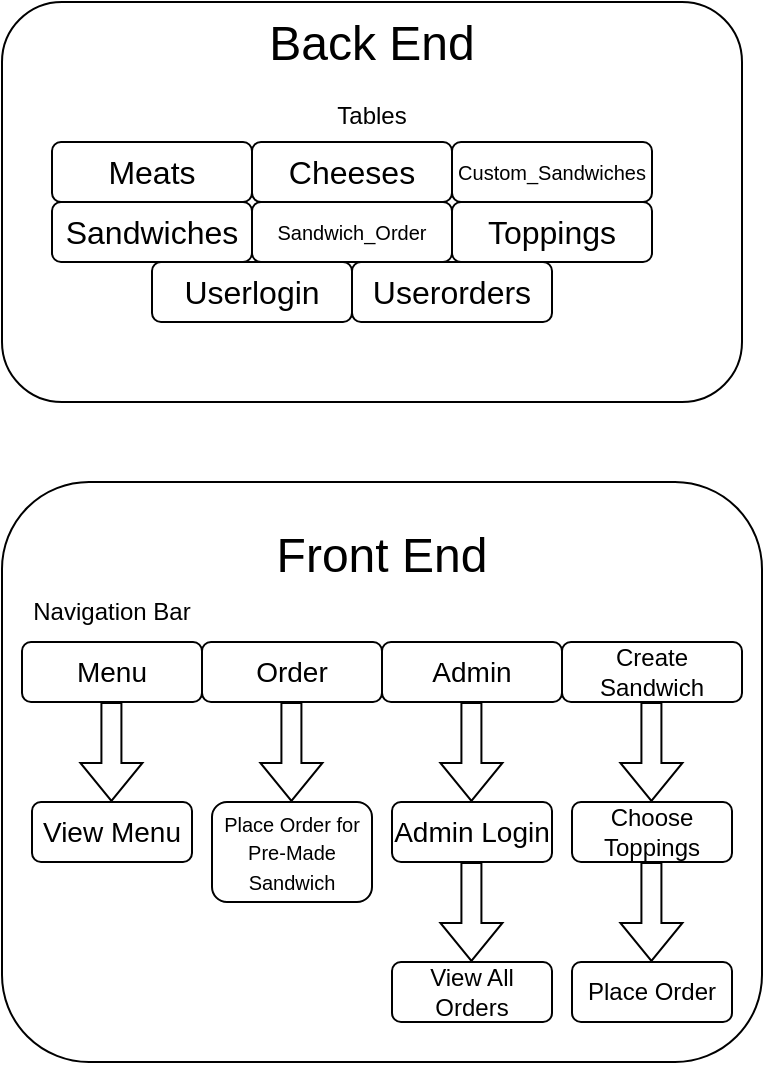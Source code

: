<mxfile version="24.2.0" type="device">
  <diagram name="Page-1" id="CAyNHsdyzRoQ4Ke9O-1x">
    <mxGraphModel dx="1229" dy="574" grid="1" gridSize="10" guides="1" tooltips="1" connect="1" arrows="1" fold="1" page="1" pageScale="1" pageWidth="850" pageHeight="1100" math="0" shadow="0">
      <root>
        <mxCell id="0" />
        <mxCell id="1" parent="0" />
        <mxCell id="fX8Soxxrgygji2zrqXKq-1" value="&lt;div&gt;&lt;font style=&quot;font-size: 24px;&quot;&gt;&lt;span style=&quot;background-color: initial;&quot;&gt;Back End&lt;/span&gt;&lt;/font&gt;&lt;/div&gt;&lt;div&gt;&lt;span style=&quot;background-color: initial;&quot;&gt;&lt;br&gt;&lt;/span&gt;&lt;/div&gt;&lt;div&gt;&lt;span style=&quot;background-color: initial;&quot;&gt;Tables&lt;/span&gt;&lt;/div&gt;&lt;div&gt;&lt;br&gt;&lt;/div&gt;&lt;div&gt;&lt;br&gt;&lt;/div&gt;&lt;div&gt;&lt;br&gt;&lt;/div&gt;&lt;div&gt;&lt;br&gt;&lt;/div&gt;&lt;div&gt;&lt;br&gt;&lt;/div&gt;&lt;div&gt;&lt;br&gt;&lt;/div&gt;&lt;div&gt;&lt;br&gt;&lt;/div&gt;&lt;div&gt;&lt;br&gt;&lt;/div&gt;&lt;div&gt;&lt;br&gt;&lt;/div&gt;" style="rounded=1;whiteSpace=wrap;html=1;align=center;" vertex="1" parent="1">
          <mxGeometry x="20" y="210" width="370" height="200" as="geometry" />
        </mxCell>
        <mxCell id="fX8Soxxrgygji2zrqXKq-2" value="&lt;div&gt;&lt;font style=&quot;font-size: 24px;&quot;&gt;&lt;span style=&quot;background-color: initial;&quot;&gt;Front End&lt;/span&gt;&lt;br&gt;&lt;/font&gt;&lt;/div&gt;&lt;div&gt;&lt;span style=&quot;background-color: initial;&quot;&gt;&lt;br&gt;&lt;/span&gt;&lt;/div&gt;&lt;div&gt;&lt;span style=&quot;background-color: initial;&quot;&gt;&lt;br&gt;&lt;/span&gt;&lt;/div&gt;&lt;div&gt;&lt;span style=&quot;background-color: initial;&quot;&gt;&lt;br&gt;&lt;/span&gt;&lt;/div&gt;&lt;div&gt;&lt;span style=&quot;background-color: initial;&quot;&gt;&lt;br&gt;&lt;/span&gt;&lt;/div&gt;&lt;div&gt;&lt;span style=&quot;background-color: initial;&quot;&gt;&lt;br&gt;&lt;/span&gt;&lt;/div&gt;&lt;div&gt;&lt;span style=&quot;background-color: initial;&quot;&gt;&lt;br&gt;&lt;/span&gt;&lt;/div&gt;&lt;div&gt;&lt;span style=&quot;background-color: initial;&quot;&gt;&lt;br&gt;&lt;/span&gt;&lt;/div&gt;&lt;div&gt;&lt;span style=&quot;background-color: initial;&quot;&gt;&lt;br&gt;&lt;/span&gt;&lt;/div&gt;&lt;div&gt;&lt;span style=&quot;background-color: initial;&quot;&gt;&lt;br&gt;&lt;/span&gt;&lt;/div&gt;&lt;div&gt;&lt;span style=&quot;background-color: initial;&quot;&gt;&lt;br&gt;&lt;/span&gt;&lt;/div&gt;&lt;div&gt;&lt;span style=&quot;background-color: initial;&quot;&gt;&lt;br&gt;&lt;/span&gt;&lt;/div&gt;&lt;div&gt;&lt;span style=&quot;background-color: initial;&quot;&gt;&lt;br&gt;&lt;/span&gt;&lt;/div&gt;&lt;div&gt;&lt;span style=&quot;background-color: initial;&quot;&gt;&lt;br&gt;&lt;/span&gt;&lt;/div&gt;&lt;div&gt;&lt;span style=&quot;background-color: initial;&quot;&gt;&lt;br&gt;&lt;/span&gt;&lt;/div&gt;&lt;div&gt;&lt;br&gt;&lt;/div&gt;" style="rounded=1;whiteSpace=wrap;html=1;align=center;" vertex="1" parent="1">
          <mxGeometry x="20" y="450" width="380" height="290" as="geometry" />
        </mxCell>
        <mxCell id="fX8Soxxrgygji2zrqXKq-3" value="&lt;font size=&quot;3&quot;&gt;Meats&lt;/font&gt;" style="rounded=1;whiteSpace=wrap;html=1;" vertex="1" parent="1">
          <mxGeometry x="45" y="280" width="100" height="30" as="geometry" />
        </mxCell>
        <mxCell id="fX8Soxxrgygji2zrqXKq-8" value="&lt;font style=&quot;font-size: 14px;&quot;&gt;Menu&lt;/font&gt;" style="rounded=1;whiteSpace=wrap;html=1;" vertex="1" parent="1">
          <mxGeometry x="30" y="530" width="90" height="30" as="geometry" />
        </mxCell>
        <mxCell id="fX8Soxxrgygji2zrqXKq-12" value="&lt;font style=&quot;font-size: 14px;&quot;&gt;Order&lt;/font&gt;" style="rounded=1;whiteSpace=wrap;html=1;" vertex="1" parent="1">
          <mxGeometry x="120" y="530" width="90" height="30" as="geometry" />
        </mxCell>
        <mxCell id="fX8Soxxrgygji2zrqXKq-13" value="&lt;font style=&quot;font-size: 14px;&quot;&gt;Admin&lt;/font&gt;" style="rounded=1;whiteSpace=wrap;html=1;" vertex="1" parent="1">
          <mxGeometry x="210" y="530" width="90" height="30" as="geometry" />
        </mxCell>
        <mxCell id="fX8Soxxrgygji2zrqXKq-14" value="&lt;font style=&quot;font-size: 12px;&quot;&gt;Create Sandwich&lt;/font&gt;" style="rounded=1;whiteSpace=wrap;html=1;" vertex="1" parent="1">
          <mxGeometry x="300" y="530" width="90" height="30" as="geometry" />
        </mxCell>
        <mxCell id="fX8Soxxrgygji2zrqXKq-17" value="Navigation Bar" style="text;html=1;align=center;verticalAlign=middle;whiteSpace=wrap;rounded=0;" vertex="1" parent="1">
          <mxGeometry x="30" y="500" width="90" height="30" as="geometry" />
        </mxCell>
        <mxCell id="fX8Soxxrgygji2zrqXKq-19" value="" style="shape=flexArrow;endArrow=classic;html=1;rounded=0;exitX=0.5;exitY=1;exitDx=0;exitDy=0;" edge="1" parent="1">
          <mxGeometry width="50" height="50" relative="1" as="geometry">
            <mxPoint x="254.71" y="560" as="sourcePoint" />
            <mxPoint x="254.71" y="610" as="targetPoint" />
          </mxGeometry>
        </mxCell>
        <mxCell id="fX8Soxxrgygji2zrqXKq-20" value="&lt;font style=&quot;font-size: 14px;&quot;&gt;Admin Login&lt;/font&gt;" style="rounded=1;whiteSpace=wrap;html=1;" vertex="1" parent="1">
          <mxGeometry x="215" y="610" width="80" height="30" as="geometry" />
        </mxCell>
        <mxCell id="fX8Soxxrgygji2zrqXKq-21" value="" style="shape=flexArrow;endArrow=classic;html=1;rounded=0;exitX=0.5;exitY=1;exitDx=0;exitDy=0;" edge="1" parent="1">
          <mxGeometry width="50" height="50" relative="1" as="geometry">
            <mxPoint x="254.71" y="640" as="sourcePoint" />
            <mxPoint x="254.71" y="690" as="targetPoint" />
          </mxGeometry>
        </mxCell>
        <mxCell id="fX8Soxxrgygji2zrqXKq-22" value="&lt;font style=&quot;font-size: 12px;&quot;&gt;View All Orders&lt;/font&gt;" style="rounded=1;whiteSpace=wrap;html=1;" vertex="1" parent="1">
          <mxGeometry x="215" y="690" width="80" height="30" as="geometry" />
        </mxCell>
        <mxCell id="fX8Soxxrgygji2zrqXKq-24" value="&lt;font style=&quot;font-size: 10px;&quot;&gt;Place Order for Pre-Made Sandwich&lt;/font&gt;" style="rounded=1;whiteSpace=wrap;html=1;" vertex="1" parent="1">
          <mxGeometry x="125" y="610" width="80" height="50" as="geometry" />
        </mxCell>
        <mxCell id="fX8Soxxrgygji2zrqXKq-26" value="" style="shape=flexArrow;endArrow=classic;html=1;rounded=0;exitX=0.5;exitY=1;exitDx=0;exitDy=0;" edge="1" parent="1">
          <mxGeometry width="50" height="50" relative="1" as="geometry">
            <mxPoint x="164.71" y="560" as="sourcePoint" />
            <mxPoint x="164.71" y="610" as="targetPoint" />
          </mxGeometry>
        </mxCell>
        <mxCell id="fX8Soxxrgygji2zrqXKq-27" value="" style="shape=flexArrow;endArrow=classic;html=1;rounded=0;exitX=0.5;exitY=1;exitDx=0;exitDy=0;" edge="1" parent="1">
          <mxGeometry width="50" height="50" relative="1" as="geometry">
            <mxPoint x="74.71" y="560" as="sourcePoint" />
            <mxPoint x="74.71" y="610" as="targetPoint" />
          </mxGeometry>
        </mxCell>
        <mxCell id="fX8Soxxrgygji2zrqXKq-28" value="&lt;font style=&quot;font-size: 14px;&quot;&gt;View Menu&lt;/font&gt;" style="rounded=1;whiteSpace=wrap;html=1;" vertex="1" parent="1">
          <mxGeometry x="35" y="610" width="80" height="30" as="geometry" />
        </mxCell>
        <mxCell id="fX8Soxxrgygji2zrqXKq-29" value="&lt;font style=&quot;font-size: 12px;&quot;&gt;Choose Toppings&lt;/font&gt;" style="rounded=1;whiteSpace=wrap;html=1;" vertex="1" parent="1">
          <mxGeometry x="305" y="610" width="80" height="30" as="geometry" />
        </mxCell>
        <mxCell id="fX8Soxxrgygji2zrqXKq-30" value="" style="shape=flexArrow;endArrow=classic;html=1;rounded=0;exitX=0.5;exitY=1;exitDx=0;exitDy=0;" edge="1" parent="1">
          <mxGeometry width="50" height="50" relative="1" as="geometry">
            <mxPoint x="344.71" y="560" as="sourcePoint" />
            <mxPoint x="344.71" y="610" as="targetPoint" />
          </mxGeometry>
        </mxCell>
        <mxCell id="fX8Soxxrgygji2zrqXKq-31" value="" style="shape=flexArrow;endArrow=classic;html=1;rounded=0;exitX=0.5;exitY=1;exitDx=0;exitDy=0;" edge="1" parent="1">
          <mxGeometry width="50" height="50" relative="1" as="geometry">
            <mxPoint x="344.71" y="640" as="sourcePoint" />
            <mxPoint x="344.71" y="690" as="targetPoint" />
          </mxGeometry>
        </mxCell>
        <mxCell id="fX8Soxxrgygji2zrqXKq-32" value="&lt;font style=&quot;font-size: 12px;&quot;&gt;Place Order&lt;/font&gt;" style="rounded=1;whiteSpace=wrap;html=1;" vertex="1" parent="1">
          <mxGeometry x="305" y="690" width="80" height="30" as="geometry" />
        </mxCell>
        <mxCell id="fX8Soxxrgygji2zrqXKq-37" value="&lt;font size=&quot;3&quot;&gt;Cheeses&lt;/font&gt;" style="rounded=1;whiteSpace=wrap;html=1;" vertex="1" parent="1">
          <mxGeometry x="145" y="280" width="100" height="30" as="geometry" />
        </mxCell>
        <mxCell id="fX8Soxxrgygji2zrqXKq-38" value="&lt;font style=&quot;font-size: 10px;&quot;&gt;Sandwich_Order&lt;/font&gt;" style="rounded=1;whiteSpace=wrap;html=1;" vertex="1" parent="1">
          <mxGeometry x="145" y="310" width="100" height="30" as="geometry" />
        </mxCell>
        <mxCell id="fX8Soxxrgygji2zrqXKq-39" value="&lt;font size=&quot;3&quot;&gt;Sandwiches&lt;/font&gt;" style="rounded=1;whiteSpace=wrap;html=1;" vertex="1" parent="1">
          <mxGeometry x="45" y="310" width="100" height="30" as="geometry" />
        </mxCell>
        <mxCell id="fX8Soxxrgygji2zrqXKq-40" value="&lt;font size=&quot;3&quot;&gt;Userlogin&lt;/font&gt;" style="rounded=1;whiteSpace=wrap;html=1;" vertex="1" parent="1">
          <mxGeometry x="95" y="340" width="100" height="30" as="geometry" />
        </mxCell>
        <mxCell id="fX8Soxxrgygji2zrqXKq-41" value="&lt;font size=&quot;3&quot;&gt;Userorders&lt;/font&gt;" style="rounded=1;whiteSpace=wrap;html=1;" vertex="1" parent="1">
          <mxGeometry x="195" y="340" width="100" height="30" as="geometry" />
        </mxCell>
        <mxCell id="fX8Soxxrgygji2zrqXKq-42" value="&lt;font style=&quot;font-size: 10px;&quot;&gt;Custom_Sandwiches&lt;/font&gt;" style="rounded=1;whiteSpace=wrap;html=1;" vertex="1" parent="1">
          <mxGeometry x="245" y="280" width="100" height="30" as="geometry" />
        </mxCell>
        <mxCell id="fX8Soxxrgygji2zrqXKq-43" value="&lt;font size=&quot;3&quot;&gt;Toppings&lt;/font&gt;" style="rounded=1;whiteSpace=wrap;html=1;" vertex="1" parent="1">
          <mxGeometry x="245" y="310" width="100" height="30" as="geometry" />
        </mxCell>
      </root>
    </mxGraphModel>
  </diagram>
</mxfile>
